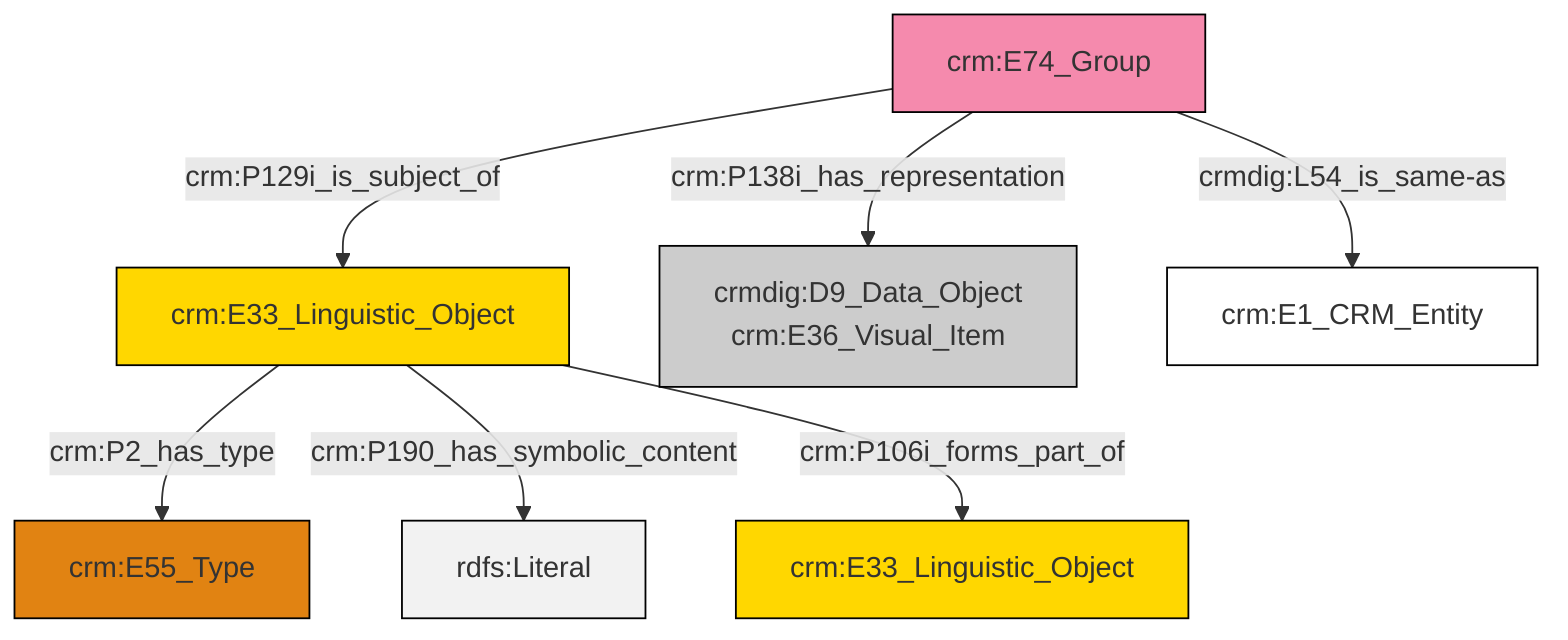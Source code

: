 graph TD
classDef Literal fill:#f2f2f2,stroke:#000000;
classDef CRM_Entity fill:#FFFFFF,stroke:#000000;
classDef Temporal_Entity fill:#00C9E6, stroke:#000000;
classDef Type fill:#E18312, stroke:#000000;
classDef Time-Span fill:#2C9C91, stroke:#000000;
classDef Appellation fill:#FFEB7F, stroke:#000000;
classDef Place fill:#008836, stroke:#000000;
classDef Persistent_Item fill:#B266B2, stroke:#000000;
classDef Conceptual_Object fill:#FFD700, stroke:#000000;
classDef Physical_Thing fill:#D2B48C, stroke:#000000;
classDef Actor fill:#f58aad, stroke:#000000;
classDef PC_Classes fill:#4ce600, stroke:#000000;
classDef Multi fill:#cccccc,stroke:#000000;

0["crm:E33_Linguistic_Object"]:::Conceptual_Object -->|crm:P2_has_type| 1["crm:E55_Type"]:::Type
0["crm:E33_Linguistic_Object"]:::Conceptual_Object -->|crm:P190_has_symbolic_content| 2[rdfs:Literal]:::Literal
8["crm:E74_Group"]:::Actor -->|crm:P129i_is_subject_of| 0["crm:E33_Linguistic_Object"]:::Conceptual_Object
8["crm:E74_Group"]:::Actor -->|crm:P138i_has_representation| 6["crmdig:D9_Data_Object<br>crm:E36_Visual_Item"]:::Multi
0["crm:E33_Linguistic_Object"]:::Conceptual_Object -->|crm:P106i_forms_part_of| 3["crm:E33_Linguistic_Object"]:::Conceptual_Object
8["crm:E74_Group"]:::Actor -->|crmdig:L54_is_same-as| 9["crm:E1_CRM_Entity"]:::CRM_Entity